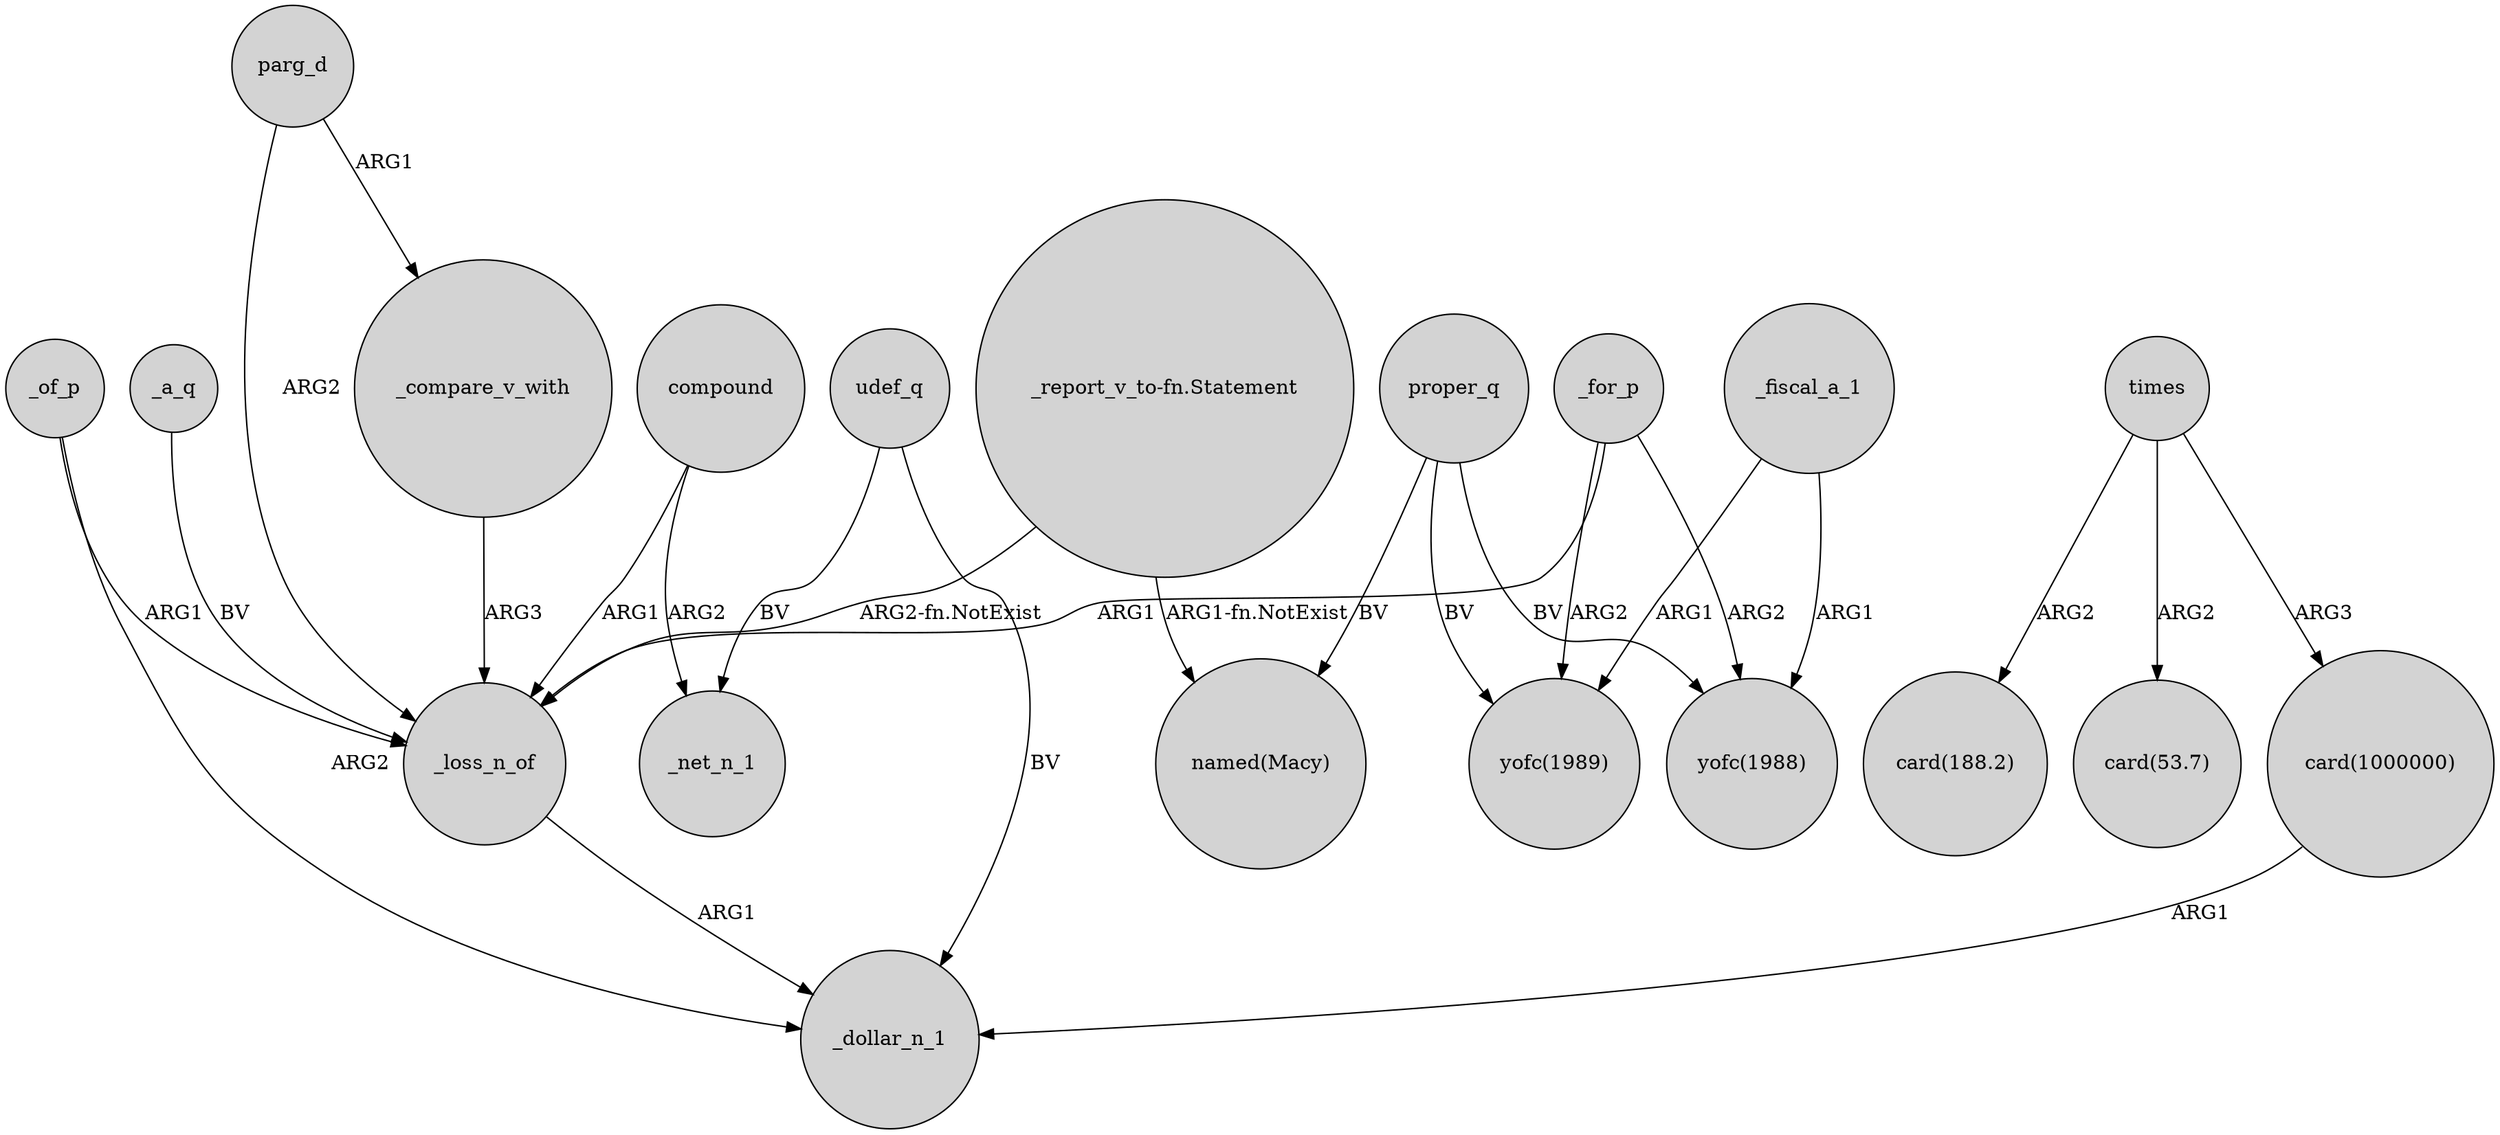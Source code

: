 digraph {
	node [shape=circle style=filled]
	"card(1000000)" -> _dollar_n_1 [label=ARG1]
	times -> "card(188.2)" [label=ARG2]
	_a_q -> _loss_n_of [label=BV]
	_loss_n_of -> _dollar_n_1 [label=ARG1]
	_of_p -> _loss_n_of [label=ARG1]
	parg_d -> _compare_v_with [label=ARG1]
	proper_q -> "yofc(1989)" [label=BV]
	parg_d -> _loss_n_of [label=ARG2]
	compound -> _net_n_1 [label=ARG2]
	times -> "card(1000000)" [label=ARG3]
	proper_q -> "yofc(1988)" [label=BV]
	_for_p -> _loss_n_of [label=ARG1]
	_fiscal_a_1 -> "yofc(1989)" [label=ARG1]
	"_report_v_to-fn.Statement" -> _loss_n_of [label="ARG2-fn.NotExist"]
	_fiscal_a_1 -> "yofc(1988)" [label=ARG1]
	udef_q -> _net_n_1 [label=BV]
	compound -> _loss_n_of [label=ARG1]
	proper_q -> "named(Macy)" [label=BV]
	_of_p -> _dollar_n_1 [label=ARG2]
	times -> "card(53.7)" [label=ARG2]
	_compare_v_with -> _loss_n_of [label=ARG3]
	_for_p -> "yofc(1988)" [label=ARG2]
	"_report_v_to-fn.Statement" -> "named(Macy)" [label="ARG1-fn.NotExist"]
	udef_q -> _dollar_n_1 [label=BV]
	_for_p -> "yofc(1989)" [label=ARG2]
}
